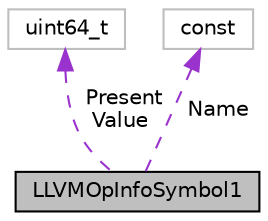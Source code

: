 digraph "LLVMOpInfoSymbol1"
{
 // LATEX_PDF_SIZE
  bgcolor="transparent";
  edge [fontname="Helvetica",fontsize="10",labelfontname="Helvetica",labelfontsize="10"];
  node [fontname="Helvetica",fontsize="10",shape=record];
  Node1 [label="LLVMOpInfoSymbol1",height=0.2,width=0.4,color="black", fillcolor="grey75", style="filled", fontcolor="black",tooltip="The initial support in LLVM MC for the most general form of a relocatable expression is \"AddSymbol - ..."];
  Node2 -> Node1 [dir="back",color="darkorchid3",fontsize="10",style="dashed",label=" Present\nValue" ,fontname="Helvetica"];
  Node2 [label="uint64_t",height=0.2,width=0.4,color="grey75",tooltip=" "];
  Node3 -> Node1 [dir="back",color="darkorchid3",fontsize="10",style="dashed",label=" Name" ,fontname="Helvetica"];
  Node3 [label="const",height=0.2,width=0.4,color="grey75",tooltip=" "];
}
